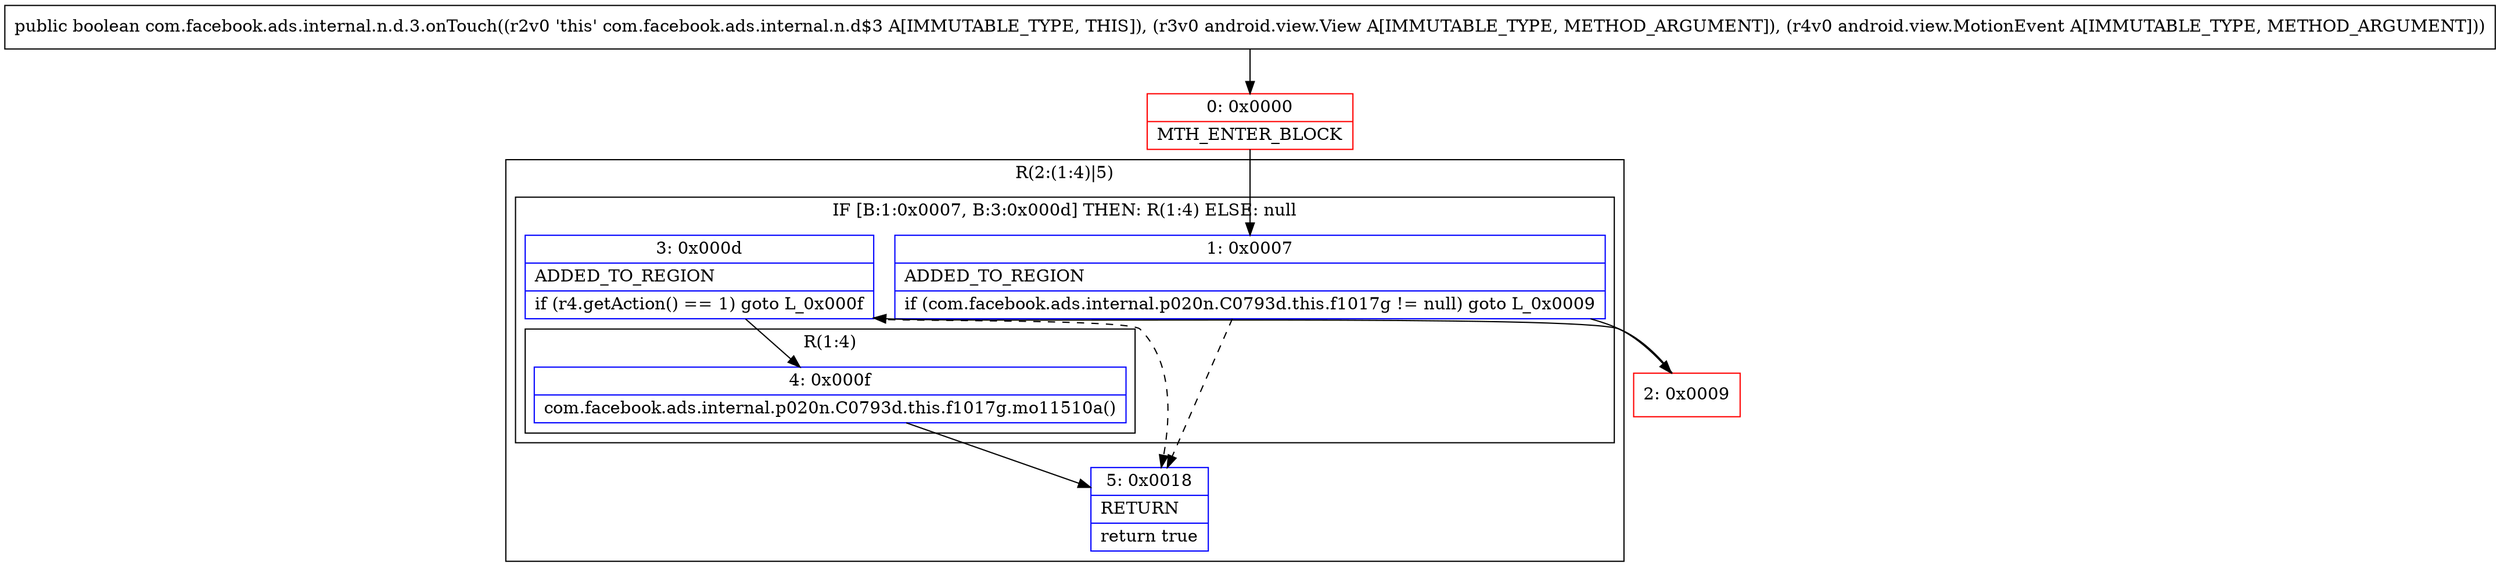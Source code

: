 digraph "CFG forcom.facebook.ads.internal.n.d.3.onTouch(Landroid\/view\/View;Landroid\/view\/MotionEvent;)Z" {
subgraph cluster_Region_1444824945 {
label = "R(2:(1:4)|5)";
node [shape=record,color=blue];
subgraph cluster_IfRegion_710173335 {
label = "IF [B:1:0x0007, B:3:0x000d] THEN: R(1:4) ELSE: null";
node [shape=record,color=blue];
Node_1 [shape=record,label="{1\:\ 0x0007|ADDED_TO_REGION\l|if (com.facebook.ads.internal.p020n.C0793d.this.f1017g != null) goto L_0x0009\l}"];
Node_3 [shape=record,label="{3\:\ 0x000d|ADDED_TO_REGION\l|if (r4.getAction() == 1) goto L_0x000f\l}"];
subgraph cluster_Region_1820282894 {
label = "R(1:4)";
node [shape=record,color=blue];
Node_4 [shape=record,label="{4\:\ 0x000f|com.facebook.ads.internal.p020n.C0793d.this.f1017g.mo11510a()\l}"];
}
}
Node_5 [shape=record,label="{5\:\ 0x0018|RETURN\l|return true\l}"];
}
Node_0 [shape=record,color=red,label="{0\:\ 0x0000|MTH_ENTER_BLOCK\l}"];
Node_2 [shape=record,color=red,label="{2\:\ 0x0009}"];
MethodNode[shape=record,label="{public boolean com.facebook.ads.internal.n.d.3.onTouch((r2v0 'this' com.facebook.ads.internal.n.d$3 A[IMMUTABLE_TYPE, THIS]), (r3v0 android.view.View A[IMMUTABLE_TYPE, METHOD_ARGUMENT]), (r4v0 android.view.MotionEvent A[IMMUTABLE_TYPE, METHOD_ARGUMENT])) }"];
MethodNode -> Node_0;
Node_1 -> Node_2;
Node_1 -> Node_5[style=dashed];
Node_3 -> Node_4;
Node_3 -> Node_5[style=dashed];
Node_4 -> Node_5;
Node_0 -> Node_1;
Node_2 -> Node_3;
}

